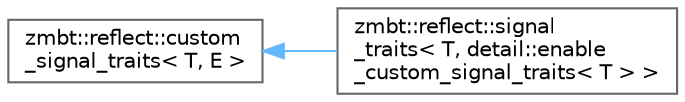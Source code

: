 digraph "Graphical Class Hierarchy"
{
 // LATEX_PDF_SIZE
  bgcolor="transparent";
  edge [fontname=Helvetica,fontsize=10,labelfontname=Helvetica,labelfontsize=10];
  node [fontname=Helvetica,fontsize=10,shape=box,height=0.2,width=0.4];
  rankdir="LR";
  Node0 [id="Node000000",label="zmbt::reflect::custom\l_signal_traits\< T, E \>",height=0.2,width=0.4,color="grey40", fillcolor="white", style="filled",URL="$structzmbt_1_1reflect_1_1custom__signal__traits.html",tooltip="Customize signal traits metafunction."];
  Node0 -> Node1 [id="edge56_Node000000_Node000001",dir="back",color="steelblue1",style="solid",tooltip=" "];
  Node1 [id="Node000001",label="zmbt::reflect::signal\l_traits\< T, detail::enable\l_custom_signal_traits\< T \> \>",height=0.2,width=0.4,color="grey40", fillcolor="white", style="filled",URL="$structzmbt_1_1reflect_1_1signal__traits_3_01T_00_01detail_1_1enable__custom__signal__traits_3_01T_01_4_01_4.html",tooltip=" "];
}
